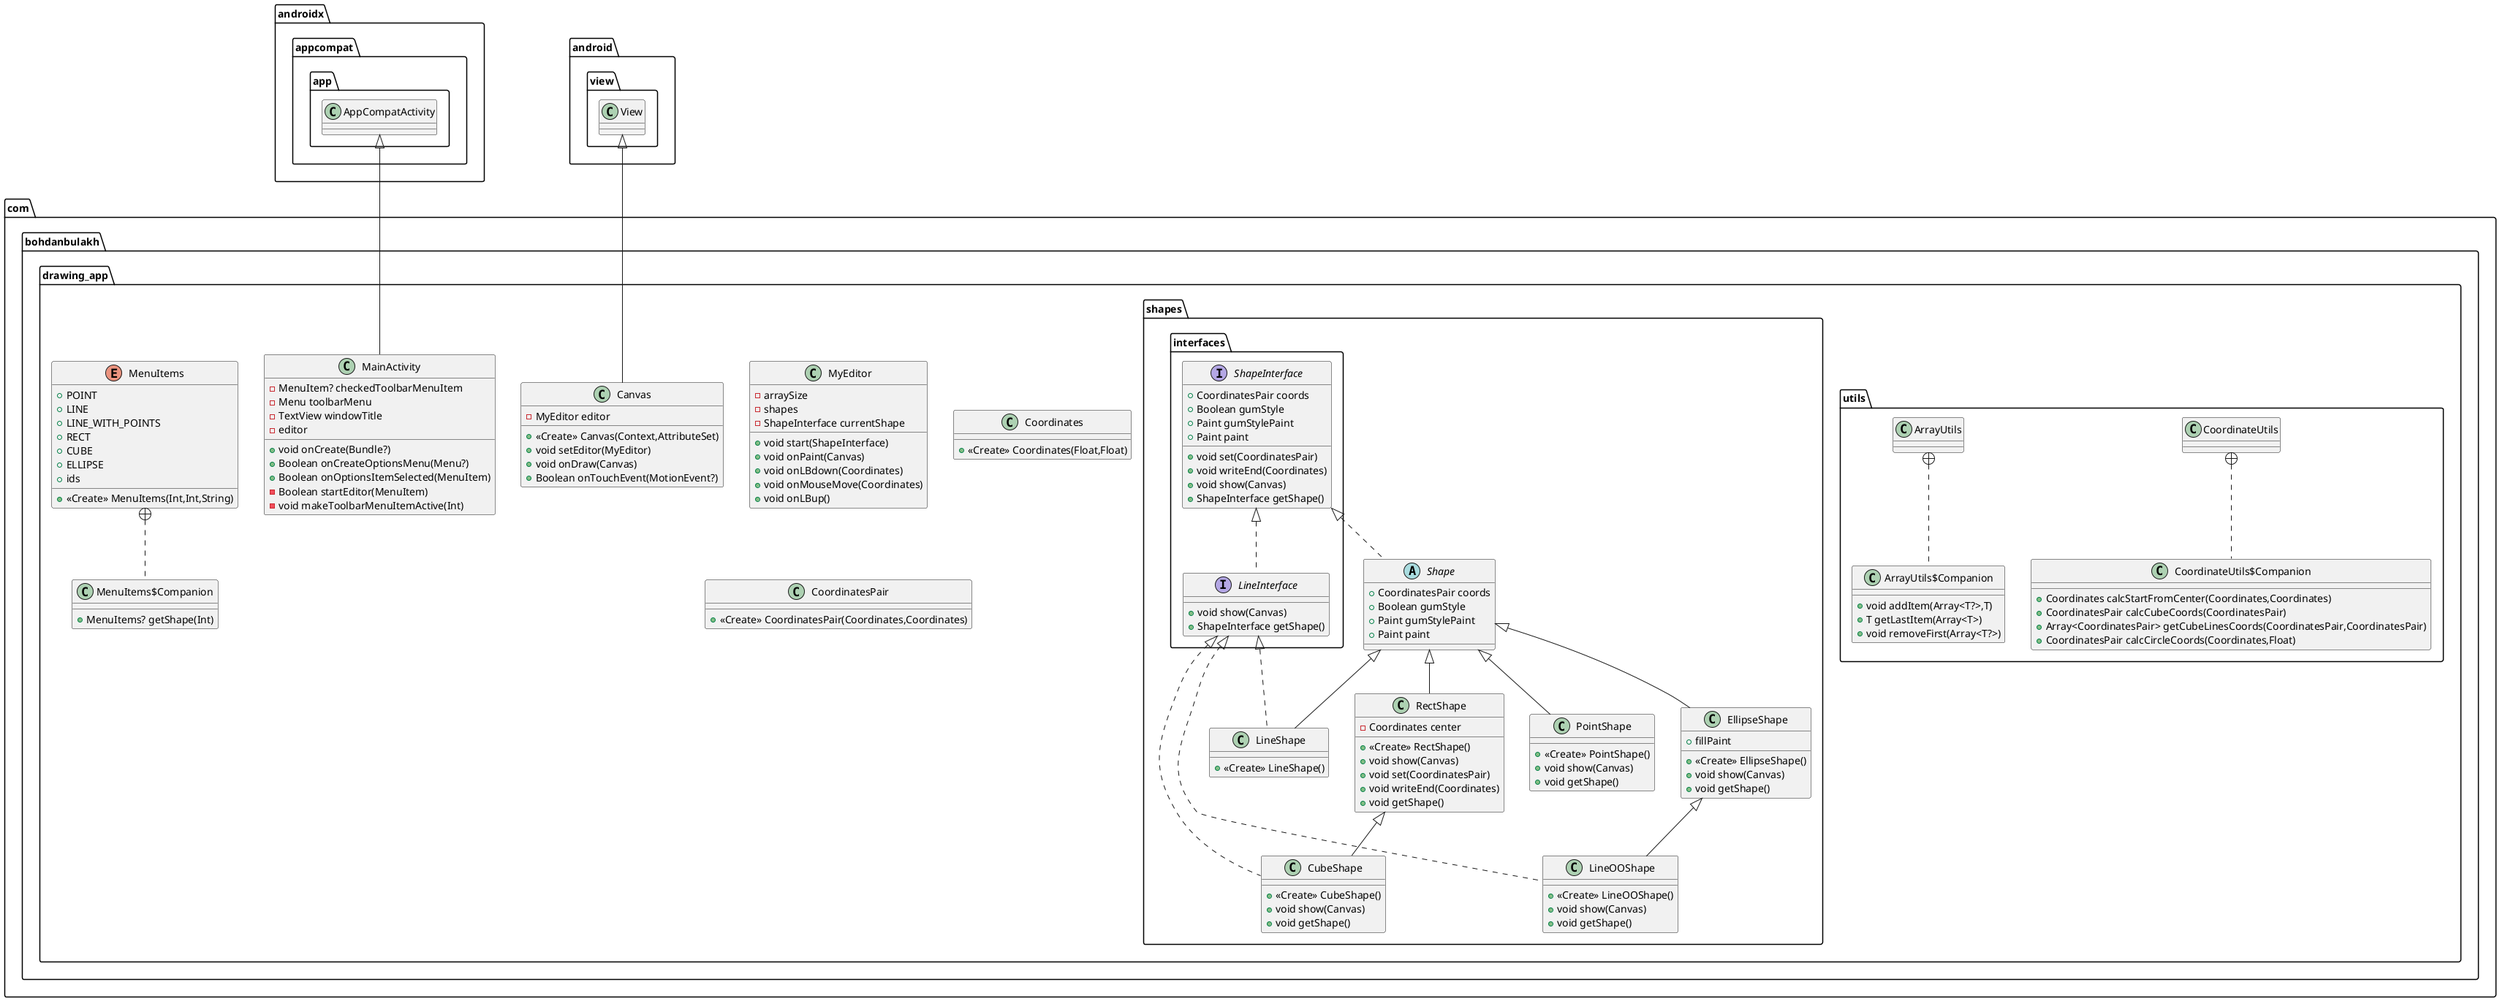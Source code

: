 @startuml
class com.bohdanbulakh.drawing_app.MainActivity {
- MenuItem? checkedToolbarMenuItem
- Menu toolbarMenu
- TextView windowTitle
-  editor
+ void onCreate(Bundle?)
+ Boolean onCreateOptionsMenu(Menu?)
+ Boolean onOptionsItemSelected(MenuItem)
- Boolean startEditor(MenuItem)
- void makeToolbarMenuItemActive(Int)
}


class com.bohdanbulakh.drawing_app.utils.CoordinateUtils$Companion {
+ Coordinates calcStartFromCenter(Coordinates,Coordinates)
+ CoordinatesPair calcCubeCoords(CoordinatesPair)
+ Array<CoordinatesPair> getCubeLinesCoords(CoordinatesPair,CoordinatesPair)
+ CoordinatesPair calcCircleCoords(Coordinates,Float)
}

class com.bohdanbulakh.drawing_app.utils.CoordinateUtils {
}
abstract class com.bohdanbulakh.drawing_app.shapes.Shape {
+ CoordinatesPair coords
+ Boolean gumStyle
+ Paint gumStylePaint
+ Paint paint
}

class com.bohdanbulakh.drawing_app.MyEditor {
-  arraySize
-  shapes
- ShapeInterface currentShape
+ void start(ShapeInterface)
+ void onPaint(Canvas)
+ void onLBdown(Coordinates)
+ void onMouseMove(Coordinates)
+ void onLBup()
}


class com.bohdanbulakh.drawing_app.shapes.RectShape {
- Coordinates center
+ <<Create>> RectShape()
+ void show(Canvas)
+ void set(CoordinatesPair)
+ void writeEnd(Coordinates)
+ void getShape()
}


class com.bohdanbulakh.drawing_app.utils.ArrayUtils$Companion {
+ void addItem(Array<T?>,T)
+ T getLastItem(Array<T>)
+ void removeFirst(Array<T?>)
}

class com.bohdanbulakh.drawing_app.utils.ArrayUtils {
}
class com.bohdanbulakh.drawing_app.Canvas {
- MyEditor editor
+ <<Create>> Canvas(Context,AttributeSet)
+ void setEditor(MyEditor)
+ void onDraw(Canvas)
+ Boolean onTouchEvent(MotionEvent?)
}


class com.bohdanbulakh.drawing_app.shapes.LineShape {
+ <<Create>> LineShape()
}

class com.bohdanbulakh.drawing_app.shapes.PointShape {
+ <<Create>> PointShape()
+ void show(Canvas)
+ void getShape()
}

class com.bohdanbulakh.drawing_app.shapes.LineOOShape {
+ <<Create>> LineOOShape()
+ void show(Canvas)
+ void getShape()
}

interface com.bohdanbulakh.drawing_app.shapes.interfaces.LineInterface {
+ void show(Canvas)
+ ShapeInterface getShape()
}

class com.bohdanbulakh.drawing_app.shapes.CubeShape {
+ <<Create>> CubeShape()
+ void show(Canvas)
+ void getShape()
}

class com.bohdanbulakh.drawing_app.MenuItems$Companion {
+ MenuItems? getShape(Int)
}

enum com.bohdanbulakh.drawing_app.MenuItems {
+  POINT
+  LINE
+  LINE_WITH_POINTS
+  RECT
+  CUBE
+  ELLIPSE
+  ids
+ <<Create>> MenuItems(Int,Int,String)
}


class com.bohdanbulakh.drawing_app.shapes.EllipseShape {
+  fillPaint
+ <<Create>> EllipseShape()
+ void show(Canvas)
+ void getShape()
}


interface com.bohdanbulakh.drawing_app.shapes.interfaces.ShapeInterface {
+ CoordinatesPair coords
+ Boolean gumStyle
+ Paint gumStylePaint
+ Paint paint
+ void set(CoordinatesPair)
+ void writeEnd(Coordinates)
+ void show(Canvas)
+ ShapeInterface getShape()
}


class com.bohdanbulakh.drawing_app.Coordinates {
+ <<Create>> Coordinates(Float,Float)
}

class com.bohdanbulakh.drawing_app.CoordinatesPair {
+ <<Create>> CoordinatesPair(Coordinates,Coordinates)
}



androidx.appcompat.app.AppCompatActivity <|-- com.bohdanbulakh.drawing_app.MainActivity
com.bohdanbulakh.drawing_app.utils.CoordinateUtils +.. com.bohdanbulakh.drawing_app.utils.CoordinateUtils$Companion
com.bohdanbulakh.drawing_app.shapes.interfaces.ShapeInterface <|.. com.bohdanbulakh.drawing_app.shapes.Shape
com.bohdanbulakh.drawing_app.shapes.Shape <|-- com.bohdanbulakh.drawing_app.shapes.RectShape
com.bohdanbulakh.drawing_app.utils.ArrayUtils +.. com.bohdanbulakh.drawing_app.utils.ArrayUtils$Companion
android.view.View <|-- com.bohdanbulakh.drawing_app.Canvas
com.bohdanbulakh.drawing_app.shapes.Shape <|-- com.bohdanbulakh.drawing_app.shapes.LineShape
com.bohdanbulakh.drawing_app.shapes.interfaces.LineInterface <|.. com.bohdanbulakh.drawing_app.shapes.LineShape
com.bohdanbulakh.drawing_app.shapes.Shape <|-- com.bohdanbulakh.drawing_app.shapes.PointShape
com.bohdanbulakh.drawing_app.shapes.EllipseShape <|-- com.bohdanbulakh.drawing_app.shapes.LineOOShape
com.bohdanbulakh.drawing_app.shapes.interfaces.LineInterface <|.. com.bohdanbulakh.drawing_app.shapes.LineOOShape
com.bohdanbulakh.drawing_app.shapes.interfaces.ShapeInterface <|.. com.bohdanbulakh.drawing_app.shapes.interfaces.LineInterface
com.bohdanbulakh.drawing_app.shapes.RectShape <|-- com.bohdanbulakh.drawing_app.shapes.CubeShape
com.bohdanbulakh.drawing_app.shapes.interfaces.LineInterface <|.. com.bohdanbulakh.drawing_app.shapes.CubeShape
com.bohdanbulakh.drawing_app.MenuItems +.. com.bohdanbulakh.drawing_app.MenuItems$Companion
com.bohdanbulakh.drawing_app.shapes.Shape <|-- com.bohdanbulakh.drawing_app.shapes.EllipseShape
@enduml
